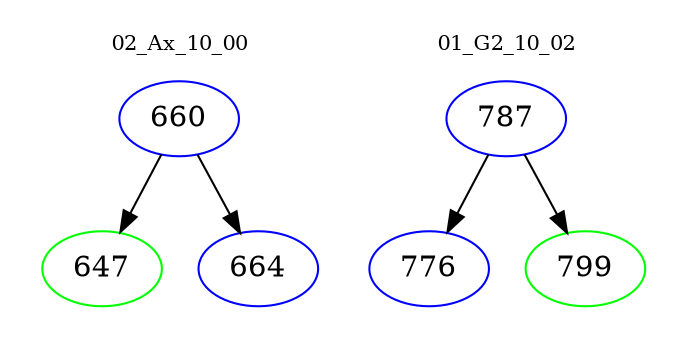 digraph{
subgraph cluster_0 {
color = white
label = "02_Ax_10_00";
fontsize=10;
T0_660 [label="660", color="blue"]
T0_660 -> T0_647 [color="black"]
T0_647 [label="647", color="green"]
T0_660 -> T0_664 [color="black"]
T0_664 [label="664", color="blue"]
}
subgraph cluster_1 {
color = white
label = "01_G2_10_02";
fontsize=10;
T1_787 [label="787", color="blue"]
T1_787 -> T1_776 [color="black"]
T1_776 [label="776", color="blue"]
T1_787 -> T1_799 [color="black"]
T1_799 [label="799", color="green"]
}
}
